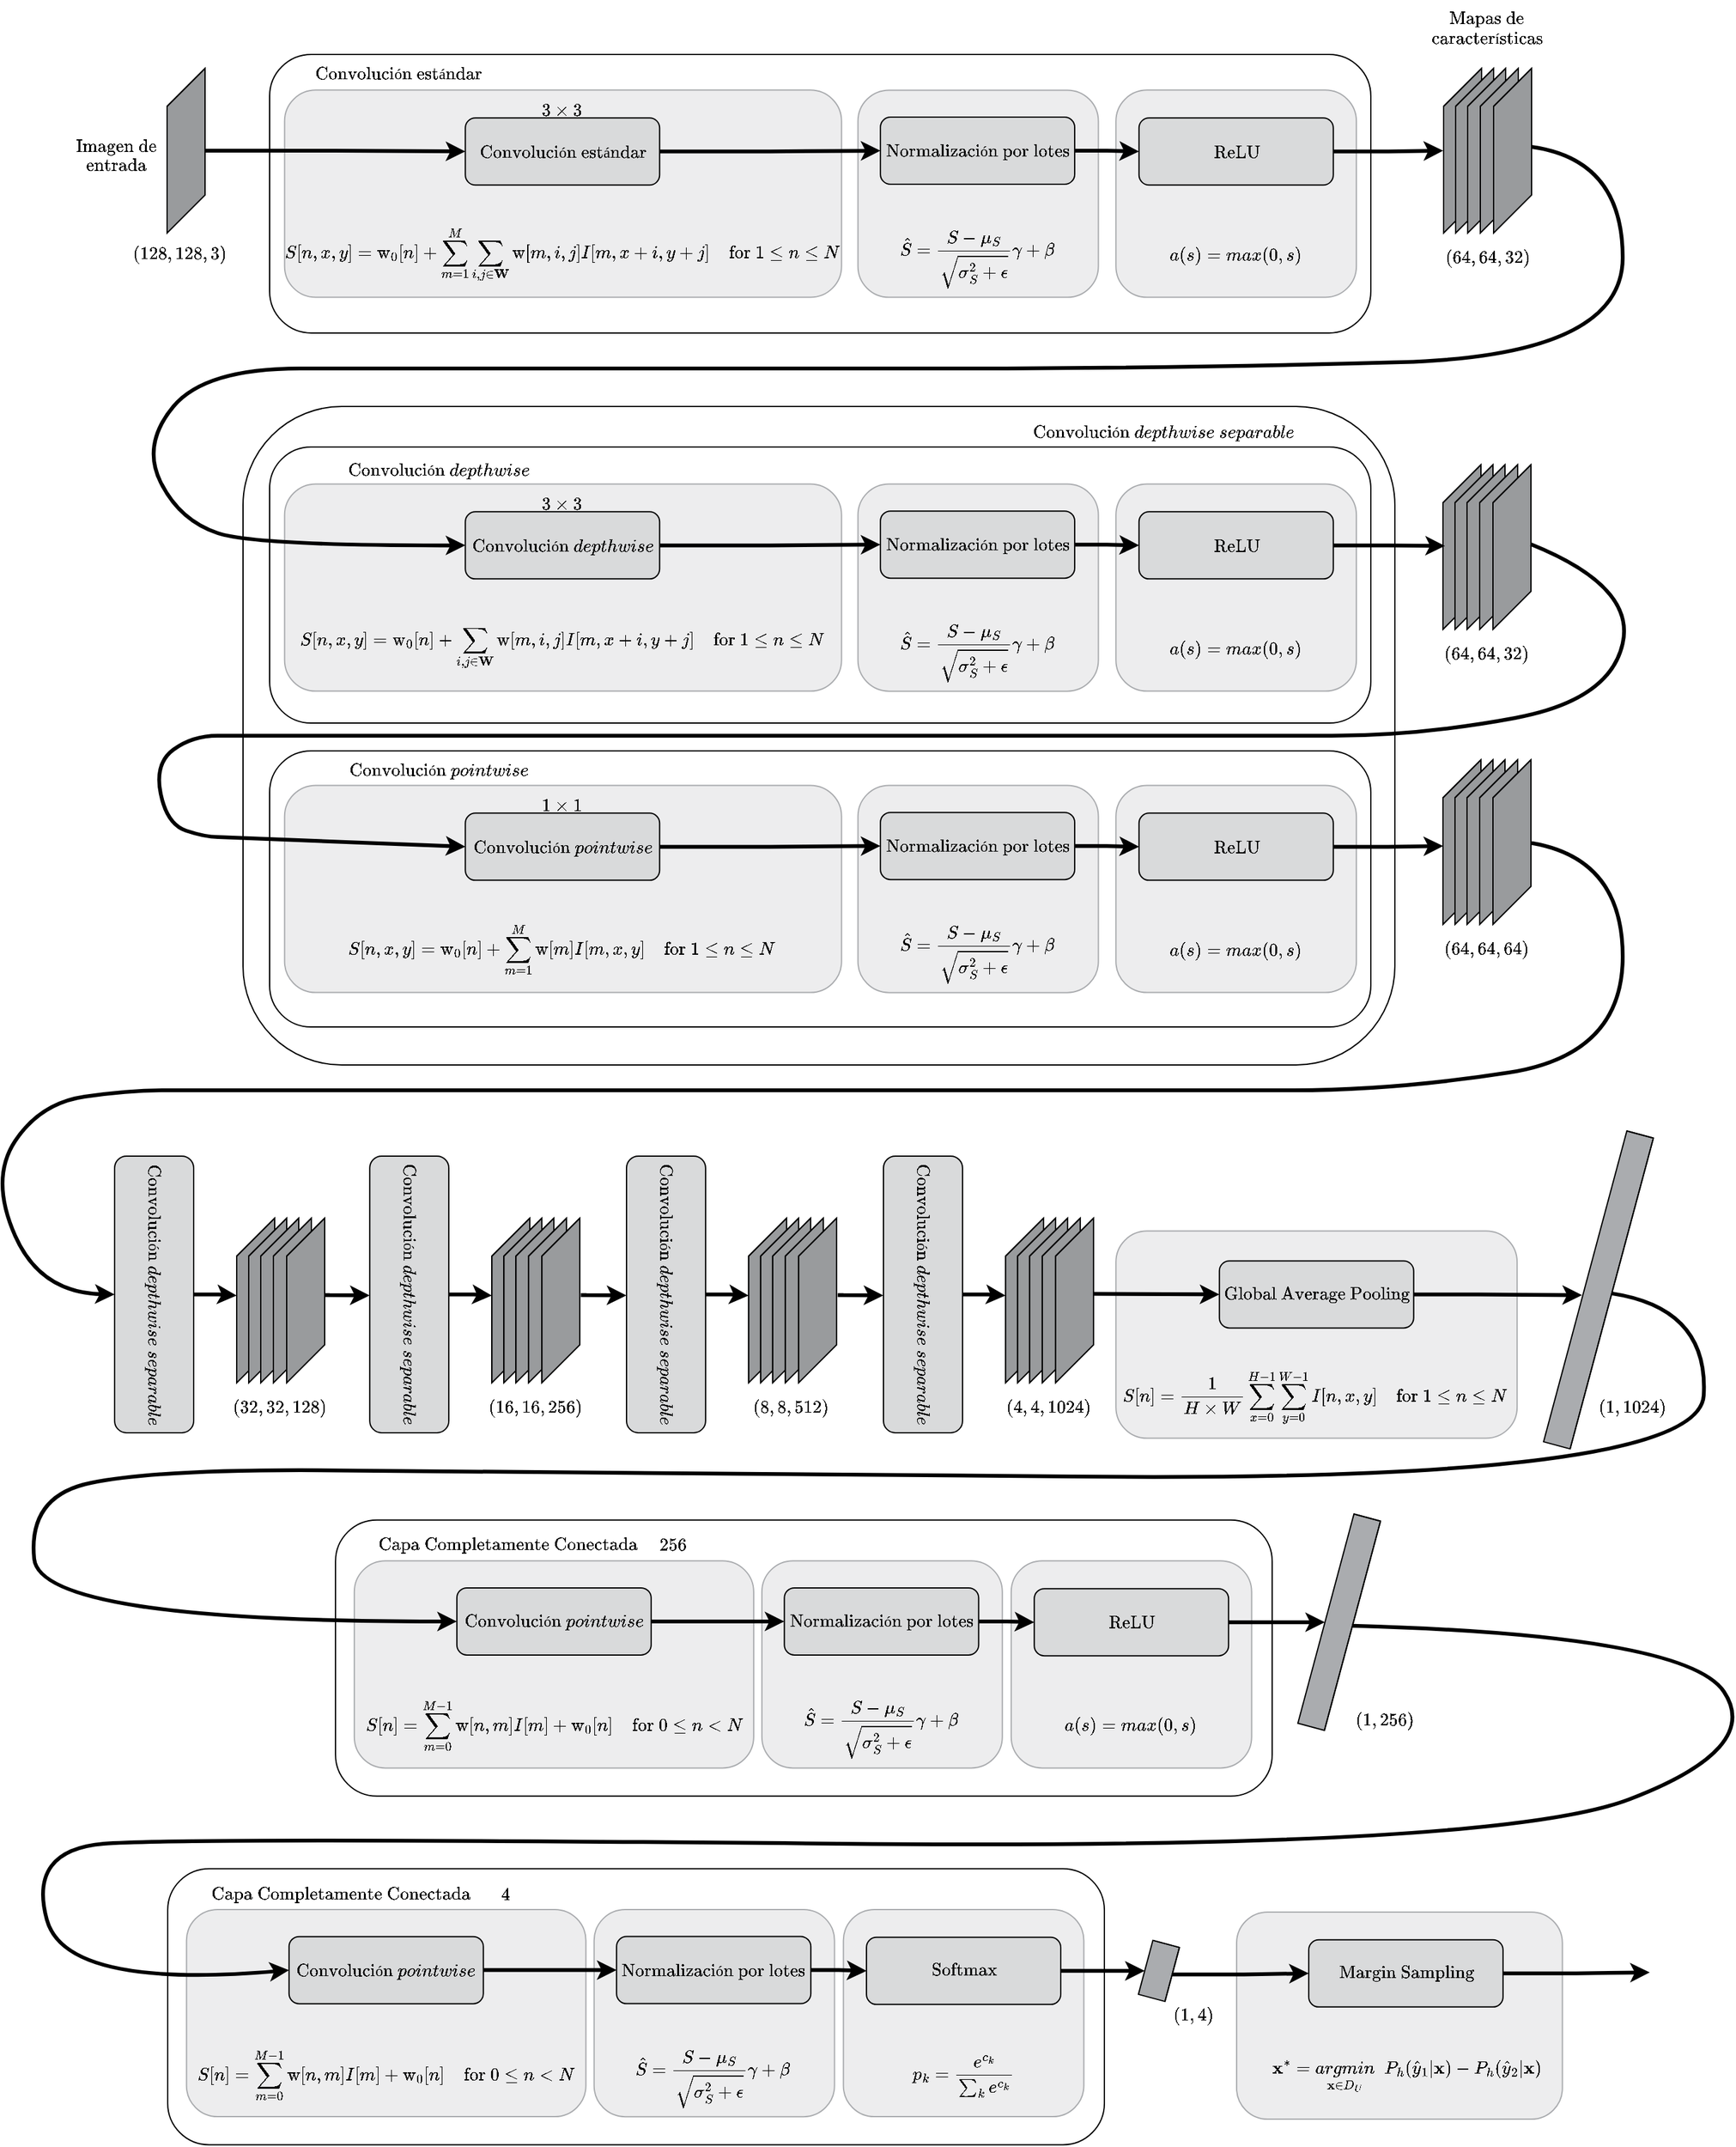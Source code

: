 <mxfile version="24.7.16">
  <diagram name="Page-1" id="cc8wFc7xVqvPqlm56SUc">
    <mxGraphModel dx="4345" dy="1476" grid="1" gridSize="10" guides="1" tooltips="1" connect="1" arrows="1" fold="1" page="1" pageScale="1" pageWidth="75" pageHeight="85" background="#ffffff" math="1" shadow="0">
      <root>
        <mxCell id="0" />
        <mxCell id="1" parent="0" />
        <mxCell id="Sv2Zs1Rwxi55iTmSWH8l-7" value="" style="rounded=1;whiteSpace=wrap;html=1;strokeWidth=1;" vertex="1" parent="1">
          <mxGeometry x="-536.93" y="1549.38" width="740" height="218" as="geometry" />
        </mxCell>
        <mxCell id="Sv2Zs1Rwxi55iTmSWH8l-9" value="" style="rounded=1;whiteSpace=wrap;html=1;fillColor=#ededee;rotation=90;strokeColor=#aaacaf;" vertex="1" parent="1">
          <mxGeometry x="-186.89" y="1568.44" width="163.58" height="189.95" as="geometry" />
        </mxCell>
        <mxCell id="Sv2Zs1Rwxi55iTmSWH8l-8" value="" style="rounded=1;whiteSpace=wrap;html=1;fillColor=#ededee;rotation=90;strokeColor=#aaacaf;" vertex="1" parent="1">
          <mxGeometry x="10.07" y="1568.43" width="163.58" height="189.95" as="geometry" />
        </mxCell>
        <mxCell id="Sv2Zs1Rwxi55iTmSWH8l-10" value="" style="rounded=1;whiteSpace=wrap;html=1;fillColor=#ededee;rotation=90;strokeColor=#aaacaf;" vertex="1" parent="1">
          <mxGeometry x="-446.11" y="1505.64" width="163.58" height="315.52" as="geometry" />
        </mxCell>
        <mxCell id="Sv2Zs1Rwxi55iTmSWH8l-11" style="edgeStyle=orthogonalEdgeStyle;rounded=0;orthogonalLoop=1;jettySize=auto;html=1;entryX=0;entryY=0.5;entryDx=0;entryDy=0;strokeWidth=3;" edge="1" parent="1" source="Sv2Zs1Rwxi55iTmSWH8l-12" target="Sv2Zs1Rwxi55iTmSWH8l-14">
          <mxGeometry relative="1" as="geometry" />
        </mxCell>
        <mxCell id="Sv2Zs1Rwxi55iTmSWH8l-12" value="$$\text{Convolución } \textit{pointwise}$$" style="rounded=1;whiteSpace=wrap;html=1;fillColor=#D9DADB;flipV=0;flipH=0;direction=east;strokeColor=default;rotation=0;" vertex="1" parent="1">
          <mxGeometry x="-441.07" y="1602.96" width="153.5" height="53" as="geometry" />
        </mxCell>
        <mxCell id="Sv2Zs1Rwxi55iTmSWH8l-13" style="edgeStyle=orthogonalEdgeStyle;rounded=0;orthogonalLoop=1;jettySize=auto;html=1;entryX=0;entryY=0.5;entryDx=0;entryDy=0;strokeWidth=3;" edge="1" parent="1" source="Sv2Zs1Rwxi55iTmSWH8l-14" target="Sv2Zs1Rwxi55iTmSWH8l-15">
          <mxGeometry relative="1" as="geometry" />
        </mxCell>
        <mxCell id="Sv2Zs1Rwxi55iTmSWH8l-14" value="$$\text{Normalización por lotes}$$" style="rounded=1;whiteSpace=wrap;html=1;fillColor=#D9DADB;flipV=0;flipH=0;direction=east;strokeColor=default;rotation=0;" vertex="1" parent="1">
          <mxGeometry x="-182.33" y="1602.95" width="153.5" height="53" as="geometry" />
        </mxCell>
        <mxCell id="Sv2Zs1Rwxi55iTmSWH8l-22" value="" style="edgeStyle=orthogonalEdgeStyle;rounded=0;orthogonalLoop=1;jettySize=auto;html=1;strokeWidth=3;" edge="1" parent="1" source="Sv2Zs1Rwxi55iTmSWH8l-15" target="Sv2Zs1Rwxi55iTmSWH8l-21">
          <mxGeometry relative="1" as="geometry" />
        </mxCell>
        <mxCell id="Sv2Zs1Rwxi55iTmSWH8l-15" value="$$\text{ReLU}$$" style="rounded=1;whiteSpace=wrap;html=1;fillColor=#D9DADB;flipV=0;flipH=0;direction=east;strokeColor=default;rotation=0;" vertex="1" parent="1">
          <mxGeometry x="15.11" y="1603.57" width="153.5" height="53" as="geometry" />
        </mxCell>
        <mxCell id="Sv2Zs1Rwxi55iTmSWH8l-16" value="$$256$$" style="text;html=1;align=center;verticalAlign=middle;whiteSpace=wrap;rounded=0;" vertex="1" parent="1">
          <mxGeometry x="-299.55" y="1554.39" width="60" height="30" as="geometry" />
        </mxCell>
        <mxCell id="Sv2Zs1Rwxi55iTmSWH8l-17" value="$$S[n] = \sum_{m =0}^{M-1} &lt;br&gt;\text{w}[n,m]I[m] + \text{w}_0[n]&amp;nbsp; \hspace{4mm} \text{for } 0\leq n \lt N$$" style="text;html=1;align=center;verticalAlign=middle;whiteSpace=wrap;rounded=0;" vertex="1" parent="1">
          <mxGeometry x="-594.43" y="1697.43" width="460" height="30" as="geometry" />
        </mxCell>
        <mxCell id="Sv2Zs1Rwxi55iTmSWH8l-18" value="$$\hat{S} = \frac{S - \mu_S}{\sqrt{\sigma_S^2 + \epsilon}}\gamma + \beta$$" style="text;html=1;align=center;verticalAlign=middle;whiteSpace=wrap;rounded=0;" vertex="1" parent="1">
          <mxGeometry x="-159.96" y="1699.45" width="108.75" height="30" as="geometry" />
        </mxCell>
        <mxCell id="Sv2Zs1Rwxi55iTmSWH8l-19" value="$$a(s) = max(0, s)$$" style="text;html=1;align=center;verticalAlign=middle;whiteSpace=wrap;rounded=0;" vertex="1" parent="1">
          <mxGeometry x="36.24" y="1697.44" width="111.25" height="30" as="geometry" />
        </mxCell>
        <mxCell id="Sv2Zs1Rwxi55iTmSWH8l-20" value="$$\text{Capa Completamente Conectada}$$" style="text;html=1;align=center;verticalAlign=middle;whiteSpace=wrap;rounded=0;" vertex="1" parent="1">
          <mxGeometry x="-508.55" y="1554.39" width="217" height="30" as="geometry" />
        </mxCell>
        <mxCell id="luJMtOE04kHxp6duVjSI-222" value="" style="rounded=1;whiteSpace=wrap;html=1;strokeWidth=1;" parent="1" vertex="1">
          <mxGeometry x="-610" y="670" width="910" height="520" as="geometry" />
        </mxCell>
        <mxCell id="luJMtOE04kHxp6duVjSI-218" value="" style="rounded=1;whiteSpace=wrap;html=1;strokeWidth=1;" parent="1" vertex="1">
          <mxGeometry x="-589" y="942" width="870" height="218" as="geometry" />
        </mxCell>
        <mxCell id="luJMtOE04kHxp6duVjSI-210" value="" style="rounded=1;whiteSpace=wrap;html=1;strokeWidth=1;" parent="1" vertex="1">
          <mxGeometry x="-589" y="702" width="870" height="218" as="geometry" />
        </mxCell>
        <mxCell id="luJMtOE04kHxp6duVjSI-182" value="" style="rounded=1;whiteSpace=wrap;html=1;strokeWidth=1;" parent="1" vertex="1">
          <mxGeometry x="-589" y="391.96" width="870" height="220" as="geometry" />
        </mxCell>
        <mxCell id="luJMtOE04kHxp6duVjSI-184" value="" style="rounded=1;whiteSpace=wrap;html=1;fillColor=#ededee;rotation=90;strokeColor=#aaacaf;" parent="1" vertex="1">
          <mxGeometry x="92.82" y="406.99" width="163.58" height="189.95" as="geometry" />
        </mxCell>
        <mxCell id="luJMtOE04kHxp6duVjSI-183" value="" style="rounded=1;whiteSpace=wrap;html=1;fillColor=#ededee;rotation=90;strokeColor=#aaacaf;" parent="1" vertex="1">
          <mxGeometry x="-111" y="407.02" width="163.58" height="189.95" as="geometry" />
        </mxCell>
        <mxCell id="luJMtOE04kHxp6duVjSI-121" value="" style="rounded=1;whiteSpace=wrap;html=1;fillColor=#ededee;rotation=90;strokeColor=#aaacaf;" parent="1" vertex="1">
          <mxGeometry x="-438.95" y="281.96" width="163.58" height="440" as="geometry" />
        </mxCell>
        <mxCell id="luJMtOE04kHxp6duVjSI-86" value="" style="edgeStyle=orthogonalEdgeStyle;rounded=0;orthogonalLoop=1;jettySize=auto;html=1;strokeWidth=3;" parent="1" source="luJMtOE04kHxp6duVjSI-87" target="luJMtOE04kHxp6duVjSI-88" edge="1">
          <mxGeometry relative="1" as="geometry" />
        </mxCell>
        <mxCell id="luJMtOE04kHxp6duVjSI-87" value="" style="shape=cube;whiteSpace=wrap;html=1;boundedLbl=1;backgroundOutline=1;darkOpacity=0.05;darkOpacity2=0.1;size=30;flipH=1;fillColor=#AAACAF;" parent="1" vertex="1">
          <mxGeometry x="-670" y="403" width="30" height="130" as="geometry" />
        </mxCell>
        <mxCell id="luJMtOE04kHxp6duVjSI-123" style="edgeStyle=orthogonalEdgeStyle;rounded=0;orthogonalLoop=1;jettySize=auto;html=1;entryX=0;entryY=0.5;entryDx=0;entryDy=0;strokeWidth=3;" parent="1" source="luJMtOE04kHxp6duVjSI-88" target="luJMtOE04kHxp6duVjSI-91" edge="1">
          <mxGeometry relative="1" as="geometry" />
        </mxCell>
        <mxCell id="luJMtOE04kHxp6duVjSI-88" value="$$\text{Convolución estándar}$$" style="rounded=1;whiteSpace=wrap;html=1;fillColor=#D9DADB;flipV=0;flipH=0;direction=east;strokeColor=default;rotation=0;" parent="1" vertex="1">
          <mxGeometry x="-434.37" y="442.13" width="153.5" height="53" as="geometry" />
        </mxCell>
        <mxCell id="luJMtOE04kHxp6duVjSI-89" value="&lt;div&gt;$$\text{Imagen de}$$&lt;/div&gt;" style="text;html=1;align=center;verticalAlign=middle;whiteSpace=wrap;rounded=0;" parent="1" vertex="1">
          <mxGeometry x="-740" y="449.5" width="60" height="30" as="geometry" />
        </mxCell>
        <mxCell id="luJMtOE04kHxp6duVjSI-90" value="&lt;div&gt;$$\text{entrada}$$&lt;/div&gt;" style="text;html=1;align=center;verticalAlign=middle;whiteSpace=wrap;rounded=0;" parent="1" vertex="1">
          <mxGeometry x="-740" y="464.5" width="60" height="30" as="geometry" />
        </mxCell>
        <mxCell id="luJMtOE04kHxp6duVjSI-124" style="edgeStyle=orthogonalEdgeStyle;rounded=0;orthogonalLoop=1;jettySize=auto;html=1;entryX=0;entryY=0.5;entryDx=0;entryDy=0;strokeWidth=3;" parent="1" source="luJMtOE04kHxp6duVjSI-91" target="luJMtOE04kHxp6duVjSI-92" edge="1">
          <mxGeometry relative="1" as="geometry" />
        </mxCell>
        <mxCell id="luJMtOE04kHxp6duVjSI-91" value="$$\text{Normalización por lotes}$$" style="rounded=1;whiteSpace=wrap;html=1;fillColor=#D9DADB;flipV=0;flipH=0;direction=east;strokeColor=default;rotation=0;" parent="1" vertex="1">
          <mxGeometry x="-106.44" y="441.53" width="153.5" height="53" as="geometry" />
        </mxCell>
        <mxCell id="luJMtOE04kHxp6duVjSI-92" value="$$\text{ReLU}$$" style="rounded=1;whiteSpace=wrap;html=1;fillColor=#D9DADB;flipV=0;flipH=0;direction=east;strokeColor=default;rotation=0;" parent="1" vertex="1">
          <mxGeometry x="97.86" y="442.13" width="153.5" height="53" as="geometry" />
        </mxCell>
        <mxCell id="luJMtOE04kHxp6duVjSI-94" style="edgeStyle=orthogonalEdgeStyle;rounded=0;orthogonalLoop=1;jettySize=auto;html=1;entryX=1.011;entryY=0.5;entryDx=0;entryDy=0;entryPerimeter=0;strokeWidth=3;" parent="1" source="luJMtOE04kHxp6duVjSI-92" target="luJMtOE04kHxp6duVjSI-93" edge="1">
          <mxGeometry relative="1" as="geometry" />
        </mxCell>
        <mxCell id="luJMtOE04kHxp6duVjSI-95" value="&lt;div&gt;$$\text{Mapas de}$$&lt;/div&gt;" style="text;html=1;align=center;verticalAlign=middle;whiteSpace=wrap;rounded=0;" parent="1" vertex="1">
          <mxGeometry x="342.5" y="349" width="60" height="30" as="geometry" />
        </mxCell>
        <mxCell id="luJMtOE04kHxp6duVjSI-96" value="&lt;div&gt;$$\text{características}$$&lt;/div&gt;" style="text;html=1;align=center;verticalAlign=middle;whiteSpace=wrap;rounded=0;" parent="1" vertex="1">
          <mxGeometry x="342.5" y="364" width="60" height="30" as="geometry" />
        </mxCell>
        <mxCell id="luJMtOE04kHxp6duVjSI-97" value="$$(128,128,3)$$" style="text;html=1;align=center;verticalAlign=middle;whiteSpace=wrap;rounded=0;" parent="1" vertex="1">
          <mxGeometry x="-690" y="535.2" width="60" height="30" as="geometry" />
        </mxCell>
        <mxCell id="luJMtOE04kHxp6duVjSI-98" value="$$(64,64,32)$$" style="text;html=1;align=center;verticalAlign=middle;whiteSpace=wrap;rounded=0;" parent="1" vertex="1">
          <mxGeometry x="342.5" y="538" width="60" height="30" as="geometry" />
        </mxCell>
        <mxCell id="luJMtOE04kHxp6duVjSI-99" value="$$3 \times 3$$" style="text;html=1;align=center;verticalAlign=middle;whiteSpace=wrap;rounded=0;" parent="1" vertex="1">
          <mxGeometry x="-387.62" y="420.63" width="60" height="30" as="geometry" />
        </mxCell>
        <mxCell id="luJMtOE04kHxp6duVjSI-122" value="$$S[n,x,y] = \text{w}_0[n] + \sum_{m = 1}^M \sum_{i,j \in \textbf{W}} &lt;br/&gt;\text{w}[m,i,j]I[m,x+i,y+j] \hspace{4mm} \text{for } 1\leq n \leq N$$" style="text;html=1;align=center;verticalAlign=middle;whiteSpace=wrap;rounded=0;" parent="1" vertex="1">
          <mxGeometry x="-587.62" y="535.2" width="460" height="30" as="geometry" />
        </mxCell>
        <mxCell id="luJMtOE04kHxp6duVjSI-126" value="$$\hat{S} = \frac{S - \mu_S}{\sqrt{\sigma_S^2 + \epsilon}}\gamma + \beta$$" style="text;html=1;align=center;verticalAlign=middle;whiteSpace=wrap;rounded=0;" parent="1" vertex="1">
          <mxGeometry x="-84.07" y="538.03" width="108.75" height="30" as="geometry" />
        </mxCell>
        <mxCell id="luJMtOE04kHxp6duVjSI-128" value="$$a(s) = max(0, s)$$" style="text;html=1;align=center;verticalAlign=middle;whiteSpace=wrap;rounded=0;" parent="1" vertex="1">
          <mxGeometry x="118.99" y="536" width="111.25" height="30" as="geometry" />
        </mxCell>
        <mxCell id="luJMtOE04kHxp6duVjSI-132" value="" style="group" parent="1" vertex="1" connectable="0">
          <mxGeometry x="338.5" y="403" width="69.5" height="130" as="geometry" />
        </mxCell>
        <mxCell id="luJMtOE04kHxp6duVjSI-93" value="" style="shape=cube;whiteSpace=wrap;html=1;boundedLbl=1;backgroundOutline=1;darkOpacity=0.05;darkOpacity2=0.1;size=30;flipH=1;fillColor=#AAACAF;" parent="luJMtOE04kHxp6duVjSI-132" vertex="1">
          <mxGeometry width="30" height="130" as="geometry" />
        </mxCell>
        <mxCell id="luJMtOE04kHxp6duVjSI-100" value="" style="shape=cube;whiteSpace=wrap;html=1;boundedLbl=1;backgroundOutline=1;darkOpacity=0.05;darkOpacity2=0.1;size=30;flipH=1;fillColor=#AAACAF;" parent="luJMtOE04kHxp6duVjSI-132" vertex="1">
          <mxGeometry x="9.5" width="30" height="130" as="geometry" />
        </mxCell>
        <mxCell id="luJMtOE04kHxp6duVjSI-101" value="" style="shape=cube;whiteSpace=wrap;html=1;boundedLbl=1;backgroundOutline=1;darkOpacity=0.05;darkOpacity2=0.1;size=30;flipH=1;fillColor=#AAACAF;" parent="luJMtOE04kHxp6duVjSI-132" vertex="1">
          <mxGeometry x="19" width="30" height="130" as="geometry" />
        </mxCell>
        <mxCell id="luJMtOE04kHxp6duVjSI-102" value="" style="shape=cube;whiteSpace=wrap;html=1;boundedLbl=1;backgroundOutline=1;darkOpacity=0.05;darkOpacity2=0.1;size=30;flipH=1;fillColor=#AAACAF;" parent="luJMtOE04kHxp6duVjSI-132" vertex="1">
          <mxGeometry x="29" width="30" height="130" as="geometry" />
        </mxCell>
        <mxCell id="luJMtOE04kHxp6duVjSI-104" value="" style="shape=cube;whiteSpace=wrap;html=1;boundedLbl=1;backgroundOutline=1;darkOpacity=0.05;darkOpacity2=0.1;size=30;flipH=1;fillColor=#AAACAF;" parent="luJMtOE04kHxp6duVjSI-132" vertex="1">
          <mxGeometry x="39.5" width="30" height="130" as="geometry" />
        </mxCell>
        <mxCell id="luJMtOE04kHxp6duVjSI-138" style="edgeStyle=orthogonalEdgeStyle;rounded=0;orthogonalLoop=1;jettySize=auto;html=1;entryX=0;entryY=0.5;entryDx=0;entryDy=0;strokeWidth=3;" parent="1" edge="1">
          <mxGeometry relative="1" as="geometry">
            <mxPoint x="97.86" y="737.0" as="targetPoint" />
          </mxGeometry>
        </mxCell>
        <mxCell id="luJMtOE04kHxp6duVjSI-148" value="$$(64,64,32)$$" style="text;html=1;align=center;verticalAlign=middle;whiteSpace=wrap;rounded=0;" parent="1" vertex="1">
          <mxGeometry x="342" y="851" width="60" height="30" as="geometry" />
        </mxCell>
        <mxCell id="luJMtOE04kHxp6duVjSI-149" value="" style="group" parent="1" vertex="1" connectable="0">
          <mxGeometry x="338" y="716" width="69.5" height="130" as="geometry" />
        </mxCell>
        <mxCell id="luJMtOE04kHxp6duVjSI-150" value="" style="shape=cube;whiteSpace=wrap;html=1;boundedLbl=1;backgroundOutline=1;darkOpacity=0.05;darkOpacity2=0.1;size=30;flipH=1;fillColor=#AAACAF;" parent="luJMtOE04kHxp6duVjSI-149" vertex="1">
          <mxGeometry width="30" height="130" as="geometry" />
        </mxCell>
        <mxCell id="luJMtOE04kHxp6duVjSI-151" value="" style="shape=cube;whiteSpace=wrap;html=1;boundedLbl=1;backgroundOutline=1;darkOpacity=0.05;darkOpacity2=0.1;size=30;flipH=1;fillColor=#AAACAF;" parent="luJMtOE04kHxp6duVjSI-149" vertex="1">
          <mxGeometry x="9.5" width="30" height="130" as="geometry" />
        </mxCell>
        <mxCell id="luJMtOE04kHxp6duVjSI-152" value="" style="shape=cube;whiteSpace=wrap;html=1;boundedLbl=1;backgroundOutline=1;darkOpacity=0.05;darkOpacity2=0.1;size=30;flipH=1;fillColor=#AAACAF;" parent="luJMtOE04kHxp6duVjSI-149" vertex="1">
          <mxGeometry x="19" width="30" height="130" as="geometry" />
        </mxCell>
        <mxCell id="luJMtOE04kHxp6duVjSI-153" value="" style="shape=cube;whiteSpace=wrap;html=1;boundedLbl=1;backgroundOutline=1;darkOpacity=0.05;darkOpacity2=0.1;size=30;flipH=1;fillColor=#AAACAF;" parent="luJMtOE04kHxp6duVjSI-149" vertex="1">
          <mxGeometry x="29" width="30" height="130" as="geometry" />
        </mxCell>
        <mxCell id="luJMtOE04kHxp6duVjSI-154" value="" style="shape=cube;whiteSpace=wrap;html=1;boundedLbl=1;backgroundOutline=1;darkOpacity=0.05;darkOpacity2=0.1;size=30;flipH=1;fillColor=#AAACAF;" parent="luJMtOE04kHxp6duVjSI-149" vertex="1">
          <mxGeometry x="39.5" width="30" height="130" as="geometry" />
        </mxCell>
        <mxCell id="luJMtOE04kHxp6duVjSI-170" value="$$(64,64,64)$$" style="text;html=1;align=center;verticalAlign=middle;whiteSpace=wrap;rounded=0;" parent="1" vertex="1">
          <mxGeometry x="342" y="1084" width="60" height="30" as="geometry" />
        </mxCell>
        <mxCell id="luJMtOE04kHxp6duVjSI-171" value="" style="group" parent="1" vertex="1" connectable="0">
          <mxGeometry x="338" y="949" width="69.5" height="165" as="geometry" />
        </mxCell>
        <mxCell id="luJMtOE04kHxp6duVjSI-172" value="" style="shape=cube;whiteSpace=wrap;html=1;boundedLbl=1;backgroundOutline=1;darkOpacity=0.05;darkOpacity2=0.1;size=30;flipH=1;fillColor=#AAACAF;" parent="luJMtOE04kHxp6duVjSI-171" vertex="1">
          <mxGeometry width="30" height="130" as="geometry" />
        </mxCell>
        <mxCell id="luJMtOE04kHxp6duVjSI-173" value="" style="shape=cube;whiteSpace=wrap;html=1;boundedLbl=1;backgroundOutline=1;darkOpacity=0.05;darkOpacity2=0.1;size=30;flipH=1;fillColor=#AAACAF;" parent="luJMtOE04kHxp6duVjSI-171" vertex="1">
          <mxGeometry x="9.5" width="30" height="130" as="geometry" />
        </mxCell>
        <mxCell id="luJMtOE04kHxp6duVjSI-174" value="" style="shape=cube;whiteSpace=wrap;html=1;boundedLbl=1;backgroundOutline=1;darkOpacity=0.05;darkOpacity2=0.1;size=30;flipH=1;fillColor=#AAACAF;" parent="luJMtOE04kHxp6duVjSI-171" vertex="1">
          <mxGeometry x="19" width="30" height="130" as="geometry" />
        </mxCell>
        <mxCell id="luJMtOE04kHxp6duVjSI-175" value="" style="shape=cube;whiteSpace=wrap;html=1;boundedLbl=1;backgroundOutline=1;darkOpacity=0.05;darkOpacity2=0.1;size=30;flipH=1;fillColor=#AAACAF;" parent="luJMtOE04kHxp6duVjSI-171" vertex="1">
          <mxGeometry x="29" width="30" height="130" as="geometry" />
        </mxCell>
        <mxCell id="luJMtOE04kHxp6duVjSI-176" value="" style="shape=cube;whiteSpace=wrap;html=1;boundedLbl=1;backgroundOutline=1;darkOpacity=0.05;darkOpacity2=0.1;size=30;flipH=1;fillColor=#AAACAF;" parent="luJMtOE04kHxp6duVjSI-171" vertex="1">
          <mxGeometry x="39.5" width="30" height="130" as="geometry" />
        </mxCell>
        <mxCell id="luJMtOE04kHxp6duVjSI-185" value="$$\text{Convolución estándar}$$" style="text;html=1;align=center;verticalAlign=middle;whiteSpace=wrap;rounded=0;" parent="1" vertex="1">
          <mxGeometry x="-557" y="391.96" width="140" height="30" as="geometry" />
        </mxCell>
        <mxCell id="luJMtOE04kHxp6duVjSI-186" value="" style="rounded=1;whiteSpace=wrap;html=1;fillColor=#ededee;rotation=90;strokeColor=#aaacaf;" parent="1" vertex="1">
          <mxGeometry x="92.82" y="718.03" width="163.58" height="189.95" as="geometry" />
        </mxCell>
        <mxCell id="luJMtOE04kHxp6duVjSI-187" value="" style="rounded=1;whiteSpace=wrap;html=1;fillColor=#ededee;rotation=90;strokeColor=#aaacaf;" parent="1" vertex="1">
          <mxGeometry x="-111" y="718.06" width="163.58" height="189.95" as="geometry" />
        </mxCell>
        <mxCell id="luJMtOE04kHxp6duVjSI-188" value="" style="rounded=1;whiteSpace=wrap;html=1;fillColor=#ededee;rotation=90;strokeColor=#aaacaf;" parent="1" vertex="1">
          <mxGeometry x="-438.95" y="593" width="163.58" height="440" as="geometry" />
        </mxCell>
        <mxCell id="luJMtOE04kHxp6duVjSI-189" style="edgeStyle=orthogonalEdgeStyle;rounded=0;orthogonalLoop=1;jettySize=auto;html=1;entryX=0;entryY=0.5;entryDx=0;entryDy=0;strokeWidth=3;" parent="1" source="luJMtOE04kHxp6duVjSI-190" target="luJMtOE04kHxp6duVjSI-192" edge="1">
          <mxGeometry relative="1" as="geometry" />
        </mxCell>
        <mxCell id="luJMtOE04kHxp6duVjSI-190" value="$$\text{Convolución } \textit{depthwise}$$" style="rounded=1;whiteSpace=wrap;html=1;fillColor=#D9DADB;flipV=0;flipH=0;direction=east;strokeColor=default;rotation=0;" parent="1" vertex="1">
          <mxGeometry x="-434.37" y="753.17" width="153.5" height="53" as="geometry" />
        </mxCell>
        <mxCell id="luJMtOE04kHxp6duVjSI-191" style="edgeStyle=orthogonalEdgeStyle;rounded=0;orthogonalLoop=1;jettySize=auto;html=1;entryX=0;entryY=0.5;entryDx=0;entryDy=0;strokeWidth=3;" parent="1" source="luJMtOE04kHxp6duVjSI-192" target="luJMtOE04kHxp6duVjSI-193" edge="1">
          <mxGeometry relative="1" as="geometry" />
        </mxCell>
        <mxCell id="luJMtOE04kHxp6duVjSI-192" value="$$\text{Normalización por lotes}$$" style="rounded=1;whiteSpace=wrap;html=1;fillColor=#D9DADB;flipV=0;flipH=0;direction=east;strokeColor=default;rotation=0;" parent="1" vertex="1">
          <mxGeometry x="-106.44" y="752.57" width="153.5" height="53" as="geometry" />
        </mxCell>
        <mxCell id="luJMtOE04kHxp6duVjSI-193" value="$$\text{ReLU}$$" style="rounded=1;whiteSpace=wrap;html=1;fillColor=#D9DADB;flipV=0;flipH=0;direction=east;strokeColor=default;rotation=0;" parent="1" vertex="1">
          <mxGeometry x="97.86" y="753.17" width="153.5" height="53" as="geometry" />
        </mxCell>
        <mxCell id="luJMtOE04kHxp6duVjSI-194" value="$$3 \times 3$$" style="text;html=1;align=center;verticalAlign=middle;whiteSpace=wrap;rounded=0;" parent="1" vertex="1">
          <mxGeometry x="-387.62" y="731.67" width="60" height="30" as="geometry" />
        </mxCell>
        <mxCell id="luJMtOE04kHxp6duVjSI-195" value="$$S[n,x,y] = \text{w}_0[n] + \sum_{i,j \in \textbf{W}} &lt;br&gt;\text{w}[m,i,j]I[m,x+i,y+j] \hspace{4mm} \text{for } 1\leq n \leq N$$" style="text;html=1;align=center;verticalAlign=middle;whiteSpace=wrap;rounded=0;" parent="1" vertex="1">
          <mxGeometry x="-587.62" y="846.24" width="460" height="30" as="geometry" />
        </mxCell>
        <mxCell id="luJMtOE04kHxp6duVjSI-196" value="$$\hat{S} = \frac{S - \mu_S}{\sqrt{\sigma_S^2 + \epsilon}}\gamma + \beta$$" style="text;html=1;align=center;verticalAlign=middle;whiteSpace=wrap;rounded=0;" parent="1" vertex="1">
          <mxGeometry x="-84.07" y="849.07" width="108.75" height="30" as="geometry" />
        </mxCell>
        <mxCell id="luJMtOE04kHxp6duVjSI-197" value="$$a(s) = max(0, s)$$" style="text;html=1;align=center;verticalAlign=middle;whiteSpace=wrap;rounded=0;" parent="1" vertex="1">
          <mxGeometry x="118.99" y="847.04" width="111.25" height="30" as="geometry" />
        </mxCell>
        <mxCell id="luJMtOE04kHxp6duVjSI-198" value="" style="rounded=1;whiteSpace=wrap;html=1;fillColor=#ededee;rotation=90;strokeColor=#aaacaf;" parent="1" vertex="1">
          <mxGeometry x="92.82" y="956.03" width="163.58" height="189.95" as="geometry" />
        </mxCell>
        <mxCell id="luJMtOE04kHxp6duVjSI-199" value="" style="rounded=1;whiteSpace=wrap;html=1;fillColor=#ededee;rotation=90;strokeColor=#aaacaf;" parent="1" vertex="1">
          <mxGeometry x="-111" y="956.06" width="163.58" height="189.95" as="geometry" />
        </mxCell>
        <mxCell id="luJMtOE04kHxp6duVjSI-200" value="" style="rounded=1;whiteSpace=wrap;html=1;fillColor=#ededee;rotation=90;strokeColor=#aaacaf;" parent="1" vertex="1">
          <mxGeometry x="-438.95" y="831" width="163.58" height="440" as="geometry" />
        </mxCell>
        <mxCell id="luJMtOE04kHxp6duVjSI-201" style="edgeStyle=orthogonalEdgeStyle;rounded=0;orthogonalLoop=1;jettySize=auto;html=1;entryX=0;entryY=0.5;entryDx=0;entryDy=0;strokeWidth=3;" parent="1" source="luJMtOE04kHxp6duVjSI-202" target="luJMtOE04kHxp6duVjSI-204" edge="1">
          <mxGeometry relative="1" as="geometry" />
        </mxCell>
        <mxCell id="luJMtOE04kHxp6duVjSI-202" value="$$\text{Convolución } \textit{pointwise}$$" style="rounded=1;whiteSpace=wrap;html=1;fillColor=#D9DADB;flipV=0;flipH=0;direction=east;strokeColor=default;rotation=0;" parent="1" vertex="1">
          <mxGeometry x="-434.37" y="991.17" width="153.5" height="53" as="geometry" />
        </mxCell>
        <mxCell id="luJMtOE04kHxp6duVjSI-203" style="edgeStyle=orthogonalEdgeStyle;rounded=0;orthogonalLoop=1;jettySize=auto;html=1;entryX=0;entryY=0.5;entryDx=0;entryDy=0;strokeWidth=3;" parent="1" source="luJMtOE04kHxp6duVjSI-204" target="luJMtOE04kHxp6duVjSI-205" edge="1">
          <mxGeometry relative="1" as="geometry" />
        </mxCell>
        <mxCell id="luJMtOE04kHxp6duVjSI-204" value="$$\text{Normalización por lotes}$$" style="rounded=1;whiteSpace=wrap;html=1;fillColor=#D9DADB;flipV=0;flipH=0;direction=east;strokeColor=default;rotation=0;" parent="1" vertex="1">
          <mxGeometry x="-106.44" y="990.57" width="153.5" height="53" as="geometry" />
        </mxCell>
        <mxCell id="luJMtOE04kHxp6duVjSI-205" value="$$\text{ReLU}$$" style="rounded=1;whiteSpace=wrap;html=1;fillColor=#D9DADB;flipV=0;flipH=0;direction=east;strokeColor=default;rotation=0;" parent="1" vertex="1">
          <mxGeometry x="97.86" y="991.17" width="153.5" height="53" as="geometry" />
        </mxCell>
        <mxCell id="luJMtOE04kHxp6duVjSI-206" value="$$1 \times 1$$" style="text;html=1;align=center;verticalAlign=middle;whiteSpace=wrap;rounded=0;" parent="1" vertex="1">
          <mxGeometry x="-387.62" y="969.67" width="60" height="30" as="geometry" />
        </mxCell>
        <mxCell id="luJMtOE04kHxp6duVjSI-207" value="$$S[n,x,y] = \text{w}_0[n] + \sum_{m = 1}^M &lt;br&gt;\text{w}[m]I[m,x,y] \hspace{4mm} \text{for } 1\leq n \leq N$$" style="text;html=1;align=center;verticalAlign=middle;whiteSpace=wrap;rounded=0;" parent="1" vertex="1">
          <mxGeometry x="-587.62" y="1084.24" width="460" height="30" as="geometry" />
        </mxCell>
        <mxCell id="luJMtOE04kHxp6duVjSI-208" value="$$\hat{S} = \frac{S - \mu_S}{\sqrt{\sigma_S^2 + \epsilon}}\gamma + \beta$$" style="text;html=1;align=center;verticalAlign=middle;whiteSpace=wrap;rounded=0;" parent="1" vertex="1">
          <mxGeometry x="-84.07" y="1087.07" width="108.75" height="30" as="geometry" />
        </mxCell>
        <mxCell id="luJMtOE04kHxp6duVjSI-209" value="$$a(s) = max(0, s)$$" style="text;html=1;align=center;verticalAlign=middle;whiteSpace=wrap;rounded=0;" parent="1" vertex="1">
          <mxGeometry x="118.99" y="1085.04" width="111.25" height="30" as="geometry" />
        </mxCell>
        <mxCell id="luJMtOE04kHxp6duVjSI-211" style="edgeStyle=orthogonalEdgeStyle;rounded=0;orthogonalLoop=1;jettySize=auto;html=1;entryX=0.948;entryY=0.493;entryDx=0;entryDy=0;entryPerimeter=0;strokeWidth=3;" parent="1" source="luJMtOE04kHxp6duVjSI-193" target="luJMtOE04kHxp6duVjSI-150" edge="1">
          <mxGeometry relative="1" as="geometry" />
        </mxCell>
        <mxCell id="luJMtOE04kHxp6duVjSI-212" style="edgeStyle=orthogonalEdgeStyle;rounded=0;orthogonalLoop=1;jettySize=auto;html=1;entryX=0.995;entryY=0.524;entryDx=0;entryDy=0;entryPerimeter=0;strokeWidth=3;" parent="1" source="luJMtOE04kHxp6duVjSI-205" target="luJMtOE04kHxp6duVjSI-172" edge="1">
          <mxGeometry relative="1" as="geometry" />
        </mxCell>
        <mxCell id="luJMtOE04kHxp6duVjSI-213" value="$$\text{Convolución } \textit{depthwise}$$" style="text;html=1;align=center;verticalAlign=middle;whiteSpace=wrap;rounded=0;" parent="1" vertex="1">
          <mxGeometry x="-563.62" y="705" width="217" height="30" as="geometry" />
        </mxCell>
        <mxCell id="luJMtOE04kHxp6duVjSI-214" value="" style="curved=1;endArrow=classic;html=1;rounded=0;exitX=0;exitY=0.477;exitDx=0;exitDy=0;exitPerimeter=0;entryX=0;entryY=0.5;entryDx=0;entryDy=0;strokeWidth=3;" parent="1" source="luJMtOE04kHxp6duVjSI-104" target="luJMtOE04kHxp6duVjSI-190" edge="1">
          <mxGeometry width="50" height="50" relative="1" as="geometry">
            <mxPoint x="430" y="475" as="sourcePoint" />
            <mxPoint x="480" y="425" as="targetPoint" />
            <Array as="points">
              <mxPoint x="480" y="475" />
              <mxPoint x="480" y="630" />
              <mxPoint x="130" y="640" />
              <mxPoint x="-260" y="640" />
              <mxPoint x="-490" y="640" />
              <mxPoint x="-640" y="640" />
              <mxPoint x="-690" y="700" />
              <mxPoint x="-660" y="760" />
              <mxPoint x="-600" y="780" />
            </Array>
          </mxGeometry>
        </mxCell>
        <mxCell id="luJMtOE04kHxp6duVjSI-216" value="" style="curved=1;endArrow=classic;html=1;rounded=0;exitX=0.006;exitY=0.483;exitDx=0;exitDy=0;exitPerimeter=0;entryX=0;entryY=0.5;entryDx=0;entryDy=0;strokeWidth=3;" parent="1" source="luJMtOE04kHxp6duVjSI-154" target="luJMtOE04kHxp6duVjSI-202" edge="1">
          <mxGeometry width="50" height="50" relative="1" as="geometry">
            <mxPoint x="463" y="811.67" as="sourcePoint" />
            <mxPoint x="513" y="761.67" as="targetPoint" />
            <Array as="points">
              <mxPoint x="490" y="812" />
              <mxPoint x="470" y="902" />
              <mxPoint x="320" y="930" />
              <mxPoint x="180" y="930" />
              <mxPoint x="-120" y="930" />
              <mxPoint x="-430" y="930" />
              <mxPoint x="-550" y="930" />
              <mxPoint x="-610" y="930" />
              <mxPoint x="-650" y="930" />
              <mxPoint x="-680" y="952" />
              <mxPoint x="-670" y="1000" />
              <mxPoint x="-640" y="1010" />
              <mxPoint x="-620" y="1010" />
            </Array>
          </mxGeometry>
        </mxCell>
        <mxCell id="luJMtOE04kHxp6duVjSI-220" value="$$\text{Convolución } \textit{pointwise}$$" style="text;html=1;align=center;verticalAlign=middle;whiteSpace=wrap;rounded=0;" parent="1" vertex="1">
          <mxGeometry x="-563.62" y="942" width="217" height="30" as="geometry" />
        </mxCell>
        <mxCell id="luJMtOE04kHxp6duVjSI-223" value="$$\text{Convolución } \textit{depthwise separable}$$" style="text;html=1;align=center;verticalAlign=middle;whiteSpace=wrap;rounded=0;" parent="1" vertex="1">
          <mxGeometry x="9" y="675" width="217" height="30" as="geometry" />
        </mxCell>
        <mxCell id="luJMtOE04kHxp6duVjSI-224" value="" style="curved=1;endArrow=classic;html=1;rounded=0;exitX=-0.015;exitY=0.506;exitDx=0;exitDy=0;exitPerimeter=0;strokeWidth=3;entryX=0.5;entryY=1;entryDx=0;entryDy=0;" parent="1" source="luJMtOE04kHxp6duVjSI-176" target="luJMtOE04kHxp6duVjSI-225" edge="1">
          <mxGeometry width="50" height="50" relative="1" as="geometry">
            <mxPoint x="408" y="1017" as="sourcePoint" />
            <mxPoint x="-560" y="1332" as="targetPoint" />
            <Array as="points">
              <mxPoint x="480" y="1027" />
              <mxPoint x="480" y="1182" />
              <mxPoint x="300" y="1210" />
              <mxPoint x="140" y="1210" />
              <mxPoint x="-60" y="1210" />
              <mxPoint x="-270" y="1210" />
              <mxPoint x="-490" y="1210" />
              <mxPoint x="-570" y="1210" />
              <mxPoint x="-640" y="1210" />
              <mxPoint x="-700" y="1210" />
              <mxPoint x="-770" y="1220" />
              <mxPoint x="-810" y="1280" />
              <mxPoint x="-770" y="1370" />
            </Array>
          </mxGeometry>
        </mxCell>
        <mxCell id="luJMtOE04kHxp6duVjSI-225" value="$$\text{Convolución } \textit{depthwise separable}$$" style="rounded=1;whiteSpace=wrap;html=1;fillColor=#D9DADB;flipV=0;flipH=0;direction=east;strokeColor=default;rotation=90;" parent="1" vertex="1">
          <mxGeometry x="-789.43" y="1340" width="218.43" height="62.46" as="geometry" />
        </mxCell>
        <mxCell id="luJMtOE04kHxp6duVjSI-226" value="$$(32,32,128)$$" style="text;html=1;align=center;verticalAlign=middle;whiteSpace=wrap;rounded=0;" parent="1" vertex="1">
          <mxGeometry x="-611" y="1446" width="60" height="30" as="geometry" />
        </mxCell>
        <mxCell id="luJMtOE04kHxp6duVjSI-227" value="" style="group" parent="1" vertex="1" connectable="0">
          <mxGeometry x="-615" y="1311" width="69.5" height="130" as="geometry" />
        </mxCell>
        <mxCell id="luJMtOE04kHxp6duVjSI-228" value="" style="shape=cube;whiteSpace=wrap;html=1;boundedLbl=1;backgroundOutline=1;darkOpacity=0.05;darkOpacity2=0.1;size=30;flipH=1;fillColor=#AAACAF;" parent="luJMtOE04kHxp6duVjSI-227" vertex="1">
          <mxGeometry width="30" height="130" as="geometry" />
        </mxCell>
        <mxCell id="luJMtOE04kHxp6duVjSI-229" value="" style="shape=cube;whiteSpace=wrap;html=1;boundedLbl=1;backgroundOutline=1;darkOpacity=0.05;darkOpacity2=0.1;size=30;flipH=1;fillColor=#AAACAF;" parent="luJMtOE04kHxp6duVjSI-227" vertex="1">
          <mxGeometry x="9.5" width="30" height="130" as="geometry" />
        </mxCell>
        <mxCell id="luJMtOE04kHxp6duVjSI-230" value="" style="shape=cube;whiteSpace=wrap;html=1;boundedLbl=1;backgroundOutline=1;darkOpacity=0.05;darkOpacity2=0.1;size=30;flipH=1;fillColor=#AAACAF;" parent="luJMtOE04kHxp6duVjSI-227" vertex="1">
          <mxGeometry x="19" width="30" height="130" as="geometry" />
        </mxCell>
        <mxCell id="luJMtOE04kHxp6duVjSI-231" value="" style="shape=cube;whiteSpace=wrap;html=1;boundedLbl=1;backgroundOutline=1;darkOpacity=0.05;darkOpacity2=0.1;size=30;flipH=1;fillColor=#AAACAF;" parent="luJMtOE04kHxp6duVjSI-227" vertex="1">
          <mxGeometry x="29" width="30" height="130" as="geometry" />
        </mxCell>
        <mxCell id="luJMtOE04kHxp6duVjSI-232" value="" style="shape=cube;whiteSpace=wrap;html=1;boundedLbl=1;backgroundOutline=1;darkOpacity=0.05;darkOpacity2=0.1;size=30;flipH=1;fillColor=#AAACAF;" parent="luJMtOE04kHxp6duVjSI-227" vertex="1">
          <mxGeometry x="39.5" width="30" height="130" as="geometry" />
        </mxCell>
        <mxCell id="luJMtOE04kHxp6duVjSI-245" style="edgeStyle=orthogonalEdgeStyle;rounded=0;orthogonalLoop=1;jettySize=auto;html=1;entryX=1;entryY=0.47;entryDx=0;entryDy=0;entryPerimeter=0;strokeWidth=3;" parent="1" source="luJMtOE04kHxp6duVjSI-225" target="luJMtOE04kHxp6duVjSI-228" edge="1">
          <mxGeometry relative="1" as="geometry" />
        </mxCell>
        <mxCell id="luJMtOE04kHxp6duVjSI-246" value="$$\text{Convolución } \textit{depthwise separable}$$" style="rounded=1;whiteSpace=wrap;html=1;fillColor=#D9DADB;flipV=0;flipH=0;direction=east;strokeColor=default;rotation=90;" parent="1" vertex="1">
          <mxGeometry x="-587.86" y="1340" width="218.43" height="62.46" as="geometry" />
        </mxCell>
        <mxCell id="luJMtOE04kHxp6duVjSI-247" value="$$(16,16,256)$$" style="text;html=1;align=center;verticalAlign=middle;whiteSpace=wrap;rounded=0;" parent="1" vertex="1">
          <mxGeometry x="-409.43" y="1446" width="60" height="30" as="geometry" />
        </mxCell>
        <mxCell id="luJMtOE04kHxp6duVjSI-248" value="" style="group" parent="1" vertex="1" connectable="0">
          <mxGeometry x="-413.43" y="1311" width="69.5" height="130" as="geometry" />
        </mxCell>
        <mxCell id="luJMtOE04kHxp6duVjSI-249" value="" style="shape=cube;whiteSpace=wrap;html=1;boundedLbl=1;backgroundOutline=1;darkOpacity=0.05;darkOpacity2=0.1;size=30;flipH=1;fillColor=#AAACAF;" parent="luJMtOE04kHxp6duVjSI-248" vertex="1">
          <mxGeometry width="30" height="130" as="geometry" />
        </mxCell>
        <mxCell id="luJMtOE04kHxp6duVjSI-250" value="" style="shape=cube;whiteSpace=wrap;html=1;boundedLbl=1;backgroundOutline=1;darkOpacity=0.05;darkOpacity2=0.1;size=30;flipH=1;fillColor=#AAACAF;" parent="luJMtOE04kHxp6duVjSI-248" vertex="1">
          <mxGeometry x="9.5" width="30" height="130" as="geometry" />
        </mxCell>
        <mxCell id="luJMtOE04kHxp6duVjSI-251" value="" style="shape=cube;whiteSpace=wrap;html=1;boundedLbl=1;backgroundOutline=1;darkOpacity=0.05;darkOpacity2=0.1;size=30;flipH=1;fillColor=#AAACAF;" parent="luJMtOE04kHxp6duVjSI-248" vertex="1">
          <mxGeometry x="19" width="30" height="130" as="geometry" />
        </mxCell>
        <mxCell id="luJMtOE04kHxp6duVjSI-252" value="" style="shape=cube;whiteSpace=wrap;html=1;boundedLbl=1;backgroundOutline=1;darkOpacity=0.05;darkOpacity2=0.1;size=30;flipH=1;fillColor=#AAACAF;" parent="luJMtOE04kHxp6duVjSI-248" vertex="1">
          <mxGeometry x="29" width="30" height="130" as="geometry" />
        </mxCell>
        <mxCell id="luJMtOE04kHxp6duVjSI-253" value="" style="shape=cube;whiteSpace=wrap;html=1;boundedLbl=1;backgroundOutline=1;darkOpacity=0.05;darkOpacity2=0.1;size=30;flipH=1;fillColor=#AAACAF;" parent="luJMtOE04kHxp6duVjSI-248" vertex="1">
          <mxGeometry x="39.5" width="30" height="130" as="geometry" />
        </mxCell>
        <mxCell id="luJMtOE04kHxp6duVjSI-254" style="edgeStyle=orthogonalEdgeStyle;rounded=0;orthogonalLoop=1;jettySize=auto;html=1;entryX=1;entryY=0.47;entryDx=0;entryDy=0;entryPerimeter=0;strokeWidth=3;" parent="1" source="luJMtOE04kHxp6duVjSI-246" target="luJMtOE04kHxp6duVjSI-249" edge="1">
          <mxGeometry relative="1" as="geometry" />
        </mxCell>
        <mxCell id="luJMtOE04kHxp6duVjSI-259" style="edgeStyle=orthogonalEdgeStyle;rounded=0;orthogonalLoop=1;jettySize=auto;html=1;strokeWidth=3;" parent="1" edge="1">
          <mxGeometry relative="1" as="geometry">
            <mxPoint x="-541.5" y="1371.73" as="sourcePoint" />
            <mxPoint x="-510" y="1372" as="targetPoint" />
            <Array as="points">
              <mxPoint x="-546" y="1372" />
            </Array>
          </mxGeometry>
        </mxCell>
        <mxCell id="luJMtOE04kHxp6duVjSI-260" value="$$\text{Convolución } \textit{depthwise separable}$$" style="rounded=1;whiteSpace=wrap;html=1;fillColor=#D9DADB;flipV=0;flipH=0;direction=east;strokeColor=default;rotation=90;" parent="1" vertex="1">
          <mxGeometry x="-385.0" y="1340" width="218.43" height="62.46" as="geometry" />
        </mxCell>
        <mxCell id="luJMtOE04kHxp6duVjSI-261" value="$$(8,8,512)$$" style="text;html=1;align=center;verticalAlign=middle;whiteSpace=wrap;rounded=0;" parent="1" vertex="1">
          <mxGeometry x="-206.57" y="1446" width="60" height="30" as="geometry" />
        </mxCell>
        <mxCell id="luJMtOE04kHxp6duVjSI-262" value="" style="group" parent="1" vertex="1" connectable="0">
          <mxGeometry x="-210.57" y="1311" width="69.5" height="130" as="geometry" />
        </mxCell>
        <mxCell id="luJMtOE04kHxp6duVjSI-263" value="" style="shape=cube;whiteSpace=wrap;html=1;boundedLbl=1;backgroundOutline=1;darkOpacity=0.05;darkOpacity2=0.1;size=30;flipH=1;fillColor=#AAACAF;" parent="luJMtOE04kHxp6duVjSI-262" vertex="1">
          <mxGeometry width="30" height="130" as="geometry" />
        </mxCell>
        <mxCell id="luJMtOE04kHxp6duVjSI-264" value="" style="shape=cube;whiteSpace=wrap;html=1;boundedLbl=1;backgroundOutline=1;darkOpacity=0.05;darkOpacity2=0.1;size=30;flipH=1;fillColor=#AAACAF;" parent="luJMtOE04kHxp6duVjSI-262" vertex="1">
          <mxGeometry x="9.5" width="30" height="130" as="geometry" />
        </mxCell>
        <mxCell id="luJMtOE04kHxp6duVjSI-265" value="" style="shape=cube;whiteSpace=wrap;html=1;boundedLbl=1;backgroundOutline=1;darkOpacity=0.05;darkOpacity2=0.1;size=30;flipH=1;fillColor=#AAACAF;" parent="luJMtOE04kHxp6duVjSI-262" vertex="1">
          <mxGeometry x="19" width="30" height="130" as="geometry" />
        </mxCell>
        <mxCell id="luJMtOE04kHxp6duVjSI-266" value="" style="shape=cube;whiteSpace=wrap;html=1;boundedLbl=1;backgroundOutline=1;darkOpacity=0.05;darkOpacity2=0.1;size=30;flipH=1;fillColor=#AAACAF;" parent="luJMtOE04kHxp6duVjSI-262" vertex="1">
          <mxGeometry x="29" width="30" height="130" as="geometry" />
        </mxCell>
        <mxCell id="luJMtOE04kHxp6duVjSI-267" value="" style="shape=cube;whiteSpace=wrap;html=1;boundedLbl=1;backgroundOutline=1;darkOpacity=0.05;darkOpacity2=0.1;size=30;flipH=1;fillColor=#AAACAF;" parent="luJMtOE04kHxp6duVjSI-262" vertex="1">
          <mxGeometry x="39.5" width="30" height="130" as="geometry" />
        </mxCell>
        <mxCell id="luJMtOE04kHxp6duVjSI-268" style="edgeStyle=orthogonalEdgeStyle;rounded=0;orthogonalLoop=1;jettySize=auto;html=1;entryX=1;entryY=0.47;entryDx=0;entryDy=0;entryPerimeter=0;strokeWidth=3;" parent="1" source="luJMtOE04kHxp6duVjSI-260" target="luJMtOE04kHxp6duVjSI-263" edge="1">
          <mxGeometry relative="1" as="geometry" />
        </mxCell>
        <mxCell id="luJMtOE04kHxp6duVjSI-269" style="edgeStyle=orthogonalEdgeStyle;rounded=0;orthogonalLoop=1;jettySize=auto;html=1;strokeWidth=3;" parent="1" edge="1">
          <mxGeometry relative="1" as="geometry">
            <mxPoint x="-338.64" y="1371.73" as="sourcePoint" />
            <mxPoint x="-307.14" y="1372" as="targetPoint" />
            <Array as="points">
              <mxPoint x="-343.14" y="1372" />
            </Array>
          </mxGeometry>
        </mxCell>
        <mxCell id="luJMtOE04kHxp6duVjSI-270" value="$$\text{Convolución } \textit{depthwise separable}$$" style="rounded=1;whiteSpace=wrap;html=1;fillColor=#D9DADB;flipV=0;flipH=0;direction=east;strokeColor=default;rotation=90;" parent="1" vertex="1">
          <mxGeometry x="-182.0" y="1340" width="218.43" height="62.46" as="geometry" />
        </mxCell>
        <mxCell id="luJMtOE04kHxp6duVjSI-271" value="$$(4,4,1024)$$" style="text;html=1;align=center;verticalAlign=middle;whiteSpace=wrap;rounded=0;" parent="1" vertex="1">
          <mxGeometry x="-3.57" y="1446" width="60" height="30" as="geometry" />
        </mxCell>
        <mxCell id="luJMtOE04kHxp6duVjSI-272" value="" style="group" parent="1" vertex="1" connectable="0">
          <mxGeometry x="-7.57" y="1311" width="69.5" height="130" as="geometry" />
        </mxCell>
        <mxCell id="luJMtOE04kHxp6duVjSI-273" value="" style="shape=cube;whiteSpace=wrap;html=1;boundedLbl=1;backgroundOutline=1;darkOpacity=0.05;darkOpacity2=0.1;size=30;flipH=1;fillColor=#AAACAF;" parent="luJMtOE04kHxp6duVjSI-272" vertex="1">
          <mxGeometry width="30" height="130" as="geometry" />
        </mxCell>
        <mxCell id="luJMtOE04kHxp6duVjSI-274" value="" style="shape=cube;whiteSpace=wrap;html=1;boundedLbl=1;backgroundOutline=1;darkOpacity=0.05;darkOpacity2=0.1;size=30;flipH=1;fillColor=#AAACAF;" parent="luJMtOE04kHxp6duVjSI-272" vertex="1">
          <mxGeometry x="9.5" width="30" height="130" as="geometry" />
        </mxCell>
        <mxCell id="luJMtOE04kHxp6duVjSI-275" value="" style="shape=cube;whiteSpace=wrap;html=1;boundedLbl=1;backgroundOutline=1;darkOpacity=0.05;darkOpacity2=0.1;size=30;flipH=1;fillColor=#AAACAF;" parent="luJMtOE04kHxp6duVjSI-272" vertex="1">
          <mxGeometry x="19" width="30" height="130" as="geometry" />
        </mxCell>
        <mxCell id="luJMtOE04kHxp6duVjSI-276" value="" style="shape=cube;whiteSpace=wrap;html=1;boundedLbl=1;backgroundOutline=1;darkOpacity=0.05;darkOpacity2=0.1;size=30;flipH=1;fillColor=#AAACAF;" parent="luJMtOE04kHxp6duVjSI-272" vertex="1">
          <mxGeometry x="29" width="30" height="130" as="geometry" />
        </mxCell>
        <mxCell id="luJMtOE04kHxp6duVjSI-277" value="" style="shape=cube;whiteSpace=wrap;html=1;boundedLbl=1;backgroundOutline=1;darkOpacity=0.05;darkOpacity2=0.1;size=30;flipH=1;fillColor=#AAACAF;" parent="luJMtOE04kHxp6duVjSI-272" vertex="1">
          <mxGeometry x="39.5" width="30" height="130" as="geometry" />
        </mxCell>
        <mxCell id="luJMtOE04kHxp6duVjSI-278" style="edgeStyle=orthogonalEdgeStyle;rounded=0;orthogonalLoop=1;jettySize=auto;html=1;entryX=1;entryY=0.47;entryDx=0;entryDy=0;entryPerimeter=0;strokeWidth=3;" parent="1" source="luJMtOE04kHxp6duVjSI-270" target="luJMtOE04kHxp6duVjSI-273" edge="1">
          <mxGeometry relative="1" as="geometry" />
        </mxCell>
        <mxCell id="luJMtOE04kHxp6duVjSI-279" style="edgeStyle=orthogonalEdgeStyle;rounded=0;orthogonalLoop=1;jettySize=auto;html=1;strokeWidth=3;" parent="1" edge="1">
          <mxGeometry relative="1" as="geometry">
            <mxPoint x="-135.64" y="1371.73" as="sourcePoint" />
            <mxPoint x="-104.14" y="1372" as="targetPoint" />
            <Array as="points">
              <mxPoint x="-140.14" y="1372" />
            </Array>
          </mxGeometry>
        </mxCell>
        <mxCell id="luJMtOE04kHxp6duVjSI-280" value="" style="rounded=1;whiteSpace=wrap;html=1;fillColor=#ededee;rotation=90;strokeColor=#aaacaf;" parent="1" vertex="1">
          <mxGeometry x="156.32" y="1244.5" width="163.58" height="316.95" as="geometry" />
        </mxCell>
        <mxCell id="luJMtOE04kHxp6duVjSI-281" value="$$\text{Global Average Pooling}$$" style="rounded=1;whiteSpace=wrap;html=1;fillColor=#D9DADB;flipV=0;flipH=0;direction=east;strokeColor=default;rotation=0;" parent="1" vertex="1">
          <mxGeometry x="161.36" y="1344.73" width="153.5" height="53" as="geometry" />
        </mxCell>
        <mxCell id="luJMtOE04kHxp6duVjSI-282" value="$$S[n] = \frac{1}{H \times W} \sum_{x=0}^{H-1} \sum_{y=0}^{W-1} I[n,x,y] \hspace{4mm} \text{for } 1\leq n \leq N$$" style="text;html=1;align=center;verticalAlign=middle;whiteSpace=wrap;rounded=0;" parent="1" vertex="1">
          <mxGeometry x="181.38" y="1437.01" width="111.25" height="30" as="geometry" />
        </mxCell>
        <mxCell id="luJMtOE04kHxp6duVjSI-283" style="edgeStyle=orthogonalEdgeStyle;rounded=0;orthogonalLoop=1;jettySize=auto;html=1;entryX=0;entryY=0.5;entryDx=0;entryDy=0;strokeWidth=3;" parent="1" edge="1" target="luJMtOE04kHxp6duVjSI-281">
          <mxGeometry relative="1" as="geometry">
            <mxPoint x="61.93" y="1370.73" as="sourcePoint" />
            <mxPoint x="95.93" y="1371.73" as="targetPoint" />
          </mxGeometry>
        </mxCell>
        <mxCell id="luJMtOE04kHxp6duVjSI-292" value="$$(1,1024)$$" style="text;html=1;align=center;verticalAlign=middle;whiteSpace=wrap;rounded=0;" parent="1" vertex="1">
          <mxGeometry x="458" y="1446" width="60" height="30" as="geometry" />
        </mxCell>
        <mxCell id="luJMtOE04kHxp6duVjSI-293" style="edgeStyle=orthogonalEdgeStyle;rounded=0;orthogonalLoop=1;jettySize=auto;html=1;entryX=1.03;entryY=0.529;entryDx=0;entryDy=0;entryPerimeter=0;strokeWidth=3;exitX=1;exitY=0.5;exitDx=0;exitDy=0;" parent="1" target="luJMtOE04kHxp6duVjSI-294" edge="1" source="luJMtOE04kHxp6duVjSI-281">
          <mxGeometry relative="1" as="geometry">
            <mxPoint x="252" y="1371.01" as="sourcePoint" />
            <mxPoint x="339" y="1370.01" as="targetPoint" />
          </mxGeometry>
        </mxCell>
        <mxCell id="luJMtOE04kHxp6duVjSI-294" value="" style="shape=cube;whiteSpace=wrap;html=1;boundedLbl=1;backgroundOutline=1;darkOpacity=0.05;darkOpacity2=0.1;size=0;flipH=1;fillColor=#AAACAF;rotation=15;" parent="1" vertex="1">
          <mxGeometry x="450" y="1240.57" width="21.71" height="254.14" as="geometry" />
        </mxCell>
        <mxCell id="Sv2Zs1Rwxi55iTmSWH8l-1" value="" style="curved=1;endArrow=classic;html=1;rounded=0;exitX=0;exitY=0;exitDx=0;exitDy=127.07;exitPerimeter=0;strokeWidth=3;entryX=0;entryY=0.5;entryDx=0;entryDy=0;" edge="1" parent="1" source="luJMtOE04kHxp6duVjSI-294" target="Sv2Zs1Rwxi55iTmSWH8l-12">
          <mxGeometry width="50" height="50" relative="1" as="geometry">
            <mxPoint x="476" y="1370" as="sourcePoint" />
            <mxPoint x="-526.245" y="1680" as="targetPoint" />
            <Array as="points">
              <mxPoint x="548" y="1382" />
              <mxPoint x="540" y="1520" />
              <mxPoint x="-450" y="1510" />
              <mxPoint x="-680" y="1510" />
              <mxPoint x="-780" y="1530" />
              <mxPoint x="-770" y="1630" />
            </Array>
          </mxGeometry>
        </mxCell>
        <mxCell id="Sv2Zs1Rwxi55iTmSWH8l-21" value="" style="shape=cube;whiteSpace=wrap;html=1;boundedLbl=1;backgroundOutline=1;darkOpacity=0.05;darkOpacity2=0.1;size=0;flipH=1;fillColor=#AAACAF;rotation=15;" vertex="1" parent="1">
          <mxGeometry x="245.15" y="1544.5" width="21.71" height="171.14" as="geometry" />
        </mxCell>
        <mxCell id="Sv2Zs1Rwxi55iTmSWH8l-23" value="$$(1,256)$$" style="text;html=1;align=center;verticalAlign=middle;whiteSpace=wrap;rounded=0;" vertex="1" parent="1">
          <mxGeometry x="261.5" y="1693.0" width="60" height="30" as="geometry" />
        </mxCell>
        <mxCell id="Sv2Zs1Rwxi55iTmSWH8l-40" value="" style="rounded=1;whiteSpace=wrap;html=1;strokeWidth=1;" vertex="1" parent="1">
          <mxGeometry x="-669.5" y="1824.74" width="740" height="218" as="geometry" />
        </mxCell>
        <mxCell id="Sv2Zs1Rwxi55iTmSWH8l-41" value="" style="rounded=1;whiteSpace=wrap;html=1;fillColor=#ededee;rotation=90;strokeColor=#aaacaf;" vertex="1" parent="1">
          <mxGeometry x="-319.46" y="1843.8" width="163.58" height="189.95" as="geometry" />
        </mxCell>
        <mxCell id="Sv2Zs1Rwxi55iTmSWH8l-42" value="" style="rounded=1;whiteSpace=wrap;html=1;fillColor=#ededee;rotation=90;strokeColor=#aaacaf;" vertex="1" parent="1">
          <mxGeometry x="-122.5" y="1843.79" width="163.58" height="189.95" as="geometry" />
        </mxCell>
        <mxCell id="Sv2Zs1Rwxi55iTmSWH8l-43" value="" style="rounded=1;whiteSpace=wrap;html=1;fillColor=#ededee;rotation=90;strokeColor=#aaacaf;" vertex="1" parent="1">
          <mxGeometry x="-578.68" y="1781.0" width="163.58" height="315.52" as="geometry" />
        </mxCell>
        <mxCell id="Sv2Zs1Rwxi55iTmSWH8l-44" style="edgeStyle=orthogonalEdgeStyle;rounded=0;orthogonalLoop=1;jettySize=auto;html=1;entryX=0;entryY=0.5;entryDx=0;entryDy=0;strokeWidth=3;" edge="1" parent="1" source="Sv2Zs1Rwxi55iTmSWH8l-45" target="Sv2Zs1Rwxi55iTmSWH8l-47">
          <mxGeometry relative="1" as="geometry" />
        </mxCell>
        <mxCell id="Sv2Zs1Rwxi55iTmSWH8l-45" value="$$\text{Convolución } \textit{pointwise}$$" style="rounded=1;whiteSpace=wrap;html=1;fillColor=#D9DADB;flipV=0;flipH=0;direction=east;strokeColor=default;rotation=0;" vertex="1" parent="1">
          <mxGeometry x="-573.64" y="1878.32" width="153.5" height="53" as="geometry" />
        </mxCell>
        <mxCell id="Sv2Zs1Rwxi55iTmSWH8l-46" style="edgeStyle=orthogonalEdgeStyle;rounded=0;orthogonalLoop=1;jettySize=auto;html=1;entryX=0;entryY=0.5;entryDx=0;entryDy=0;strokeWidth=3;" edge="1" parent="1" source="Sv2Zs1Rwxi55iTmSWH8l-47" target="Sv2Zs1Rwxi55iTmSWH8l-49">
          <mxGeometry relative="1" as="geometry" />
        </mxCell>
        <mxCell id="Sv2Zs1Rwxi55iTmSWH8l-47" value="$$\text{Normalización por lotes}$$" style="rounded=1;whiteSpace=wrap;html=1;fillColor=#D9DADB;flipV=0;flipH=0;direction=east;strokeColor=default;rotation=0;" vertex="1" parent="1">
          <mxGeometry x="-314.9" y="1878.31" width="153.5" height="53" as="geometry" />
        </mxCell>
        <mxCell id="Sv2Zs1Rwxi55iTmSWH8l-48" value="" style="edgeStyle=orthogonalEdgeStyle;rounded=0;orthogonalLoop=1;jettySize=auto;html=1;strokeWidth=3;" edge="1" parent="1" source="Sv2Zs1Rwxi55iTmSWH8l-49" target="Sv2Zs1Rwxi55iTmSWH8l-55">
          <mxGeometry relative="1" as="geometry" />
        </mxCell>
        <mxCell id="Sv2Zs1Rwxi55iTmSWH8l-49" value="$$\text{Softmax}$$" style="rounded=1;whiteSpace=wrap;html=1;fillColor=#D9DADB;flipV=0;flipH=0;direction=east;strokeColor=default;rotation=0;" vertex="1" parent="1">
          <mxGeometry x="-117.46" y="1878.93" width="153.5" height="53" as="geometry" />
        </mxCell>
        <mxCell id="Sv2Zs1Rwxi55iTmSWH8l-50" value="$$4$$" style="text;html=1;align=center;verticalAlign=middle;whiteSpace=wrap;rounded=0;" vertex="1" parent="1">
          <mxGeometry x="-432.12" y="1829.75" width="60" height="30" as="geometry" />
        </mxCell>
        <mxCell id="Sv2Zs1Rwxi55iTmSWH8l-51" value="$$S[n] = \sum_{m =0}^{M-1} &lt;br&gt;\text{w}[n,m]I[m] + \text{w}_0[n]&amp;nbsp; \hspace{4mm} \text{for } 0\leq n \lt N$$" style="text;html=1;align=center;verticalAlign=middle;whiteSpace=wrap;rounded=0;" vertex="1" parent="1">
          <mxGeometry x="-727.0" y="1972.79" width="460" height="30" as="geometry" />
        </mxCell>
        <mxCell id="Sv2Zs1Rwxi55iTmSWH8l-52" value="$$\hat{S} = \frac{S - \mu_S}{\sqrt{\sigma_S^2 + \epsilon}}\gamma + \beta$$" style="text;html=1;align=center;verticalAlign=middle;whiteSpace=wrap;rounded=0;" vertex="1" parent="1">
          <mxGeometry x="-292.53" y="1974.81" width="108.75" height="30" as="geometry" />
        </mxCell>
        <mxCell id="Sv2Zs1Rwxi55iTmSWH8l-53" value="$$p_k = \frac{e^{c_k}}{\sum_k e^{c_k}}$$" style="text;html=1;align=center;verticalAlign=middle;whiteSpace=wrap;rounded=0;" vertex="1" parent="1">
          <mxGeometry x="-96.33" y="1972.8" width="111.25" height="30" as="geometry" />
        </mxCell>
        <mxCell id="Sv2Zs1Rwxi55iTmSWH8l-54" value="$$\text{Capa Completamente Conectada}$$" style="text;html=1;align=center;verticalAlign=middle;whiteSpace=wrap;rounded=0;" vertex="1" parent="1">
          <mxGeometry x="-641.12" y="1829.75" width="217" height="30" as="geometry" />
        </mxCell>
        <mxCell id="Sv2Zs1Rwxi55iTmSWH8l-55" value="" style="shape=cube;whiteSpace=wrap;html=1;boundedLbl=1;backgroundOutline=1;darkOpacity=0.05;darkOpacity2=0.1;size=0;flipH=1;fillColor=#AAACAF;rotation=15;" vertex="1" parent="1">
          <mxGeometry x="102.74" y="1883.36" width="21.71" height="44.14" as="geometry" />
        </mxCell>
        <mxCell id="Sv2Zs1Rwxi55iTmSWH8l-56" value="$$(1,4)$$" style="text;html=1;align=center;verticalAlign=middle;whiteSpace=wrap;rounded=0;" vertex="1" parent="1">
          <mxGeometry x="110.52" y="1925.76" width="60" height="30" as="geometry" />
        </mxCell>
        <mxCell id="Sv2Zs1Rwxi55iTmSWH8l-57" value="" style="rounded=1;whiteSpace=wrap;html=1;fillColor=#ededee;rotation=90;strokeColor=#aaacaf;" vertex="1" parent="1">
          <mxGeometry x="221.87" y="1812.07" width="163.58" height="257.38" as="geometry" />
        </mxCell>
        <mxCell id="Sv2Zs1Rwxi55iTmSWH8l-58" value="$$\text{Margin Sampling}$$" style="rounded=1;whiteSpace=wrap;html=1;fillColor=#D9DADB;flipV=0;flipH=0;direction=east;strokeColor=default;rotation=0;" vertex="1" parent="1">
          <mxGeometry x="231.95" y="1880.93" width="153.5" height="53" as="geometry" />
        </mxCell>
        <mxCell id="Sv2Zs1Rwxi55iTmSWH8l-59" value="$$\textbf{x}^* = \underset{\textbf{x} \in D_U}{argmin} \hspace{2mm} P_h(\hat{y}_1|\textbf{x}) - P_h(\hat{y}_2|\textbf{x})$$" style="text;html=1;align=center;verticalAlign=middle;whiteSpace=wrap;rounded=0;" vertex="1" parent="1">
          <mxGeometry x="253.69" y="1972.79" width="111.25" height="30" as="geometry" />
        </mxCell>
        <mxCell id="Sv2Zs1Rwxi55iTmSWH8l-61" style="edgeStyle=orthogonalEdgeStyle;rounded=0;orthogonalLoop=1;jettySize=auto;html=1;entryX=0;entryY=0.5;entryDx=0;entryDy=0;strokeWidth=3;exitX=0;exitY=0;exitDx=0;exitDy=22.07;exitPerimeter=0;" edge="1" parent="1" source="Sv2Zs1Rwxi55iTmSWH8l-55" target="Sv2Zs1Rwxi55iTmSWH8l-58">
          <mxGeometry relative="1" as="geometry">
            <mxPoint x="133.8" y="1904.67" as="sourcePoint" />
            <mxPoint x="177.8" y="1905.67" as="targetPoint" />
          </mxGeometry>
        </mxCell>
        <mxCell id="Sv2Zs1Rwxi55iTmSWH8l-62" style="edgeStyle=orthogonalEdgeStyle;rounded=0;orthogonalLoop=1;jettySize=auto;html=1;entryX=0;entryY=0.5;entryDx=0;entryDy=0;strokeWidth=3;exitX=1;exitY=0.5;exitDx=0;exitDy=0;" edge="1" parent="1" source="Sv2Zs1Rwxi55iTmSWH8l-58">
          <mxGeometry relative="1" as="geometry">
            <mxPoint x="393.37" y="1907.6" as="sourcePoint" />
            <mxPoint x="501.37" y="1906.6" as="targetPoint" />
          </mxGeometry>
        </mxCell>
        <mxCell id="Sv2Zs1Rwxi55iTmSWH8l-63" value="" style="curved=1;endArrow=classic;html=1;rounded=0;exitX=0;exitY=0;exitDx=0;exitDy=85.57;exitPerimeter=0;strokeWidth=3;entryX=0;entryY=0.5;entryDx=0;entryDy=0;" edge="1" parent="1" source="Sv2Zs1Rwxi55iTmSWH8l-21" target="Sv2Zs1Rwxi55iTmSWH8l-45">
          <mxGeometry width="50" height="50" relative="1" as="geometry">
            <mxPoint x="287.94" y="1670" as="sourcePoint" />
            <mxPoint x="-624.06" y="1963" as="targetPoint" />
            <Array as="points">
              <mxPoint x="530" y="1640" />
              <mxPoint x="590" y="1730" />
              <mxPoint x="380" y="1810" />
              <mxPoint x="-660" y="1800" />
              <mxPoint x="-780" y="1810" />
              <mxPoint x="-750" y="1920" />
            </Array>
          </mxGeometry>
        </mxCell>
      </root>
    </mxGraphModel>
  </diagram>
</mxfile>
